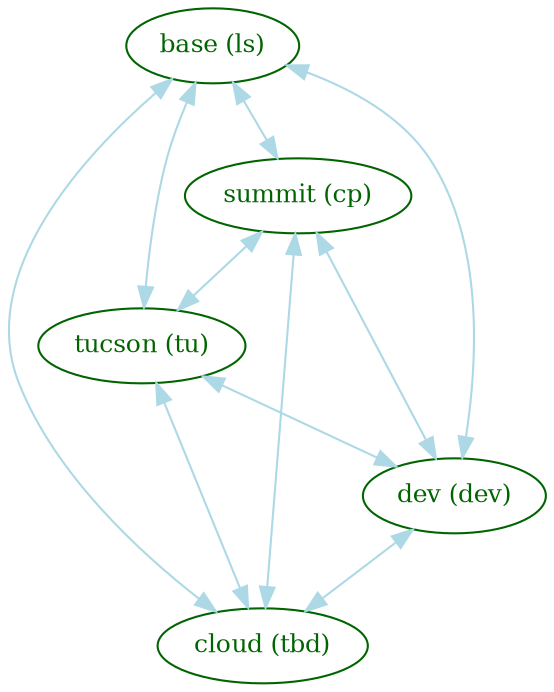 digraph top {
//  dpi=100
  ranksep=0.5
  rankdir=TB
  overlap=false
  newrank=true
  clusterrank=local

  {
    node [shape=ellipse fontsize=12 style=filled fillcolor=white color=darkgreen fontcolor=darkgreen]
    base [label="base (ls)"]
    summit [label="summit (cp)"]
    tucson [label="tucson (tu)"]
    cloud [label="cloud (tbd)"]
    dev [label="dev (dev)"]
  }

  {
    edge [color=lightblue dir=both]
    base -> summit [dir=both]
    base -> tucson [dir=both]
    base -> cloud [dir=both]
    base -> dev [dir=both]

    summit -> tucson [dir=both]
    summit -> cloud [dir=both]
    summit -> dev [dir=both]

    tucson -> cloud [dir=both]
    tucson -> dev [dir=both]

    dev -> cloud [dir=both]
  }
}
